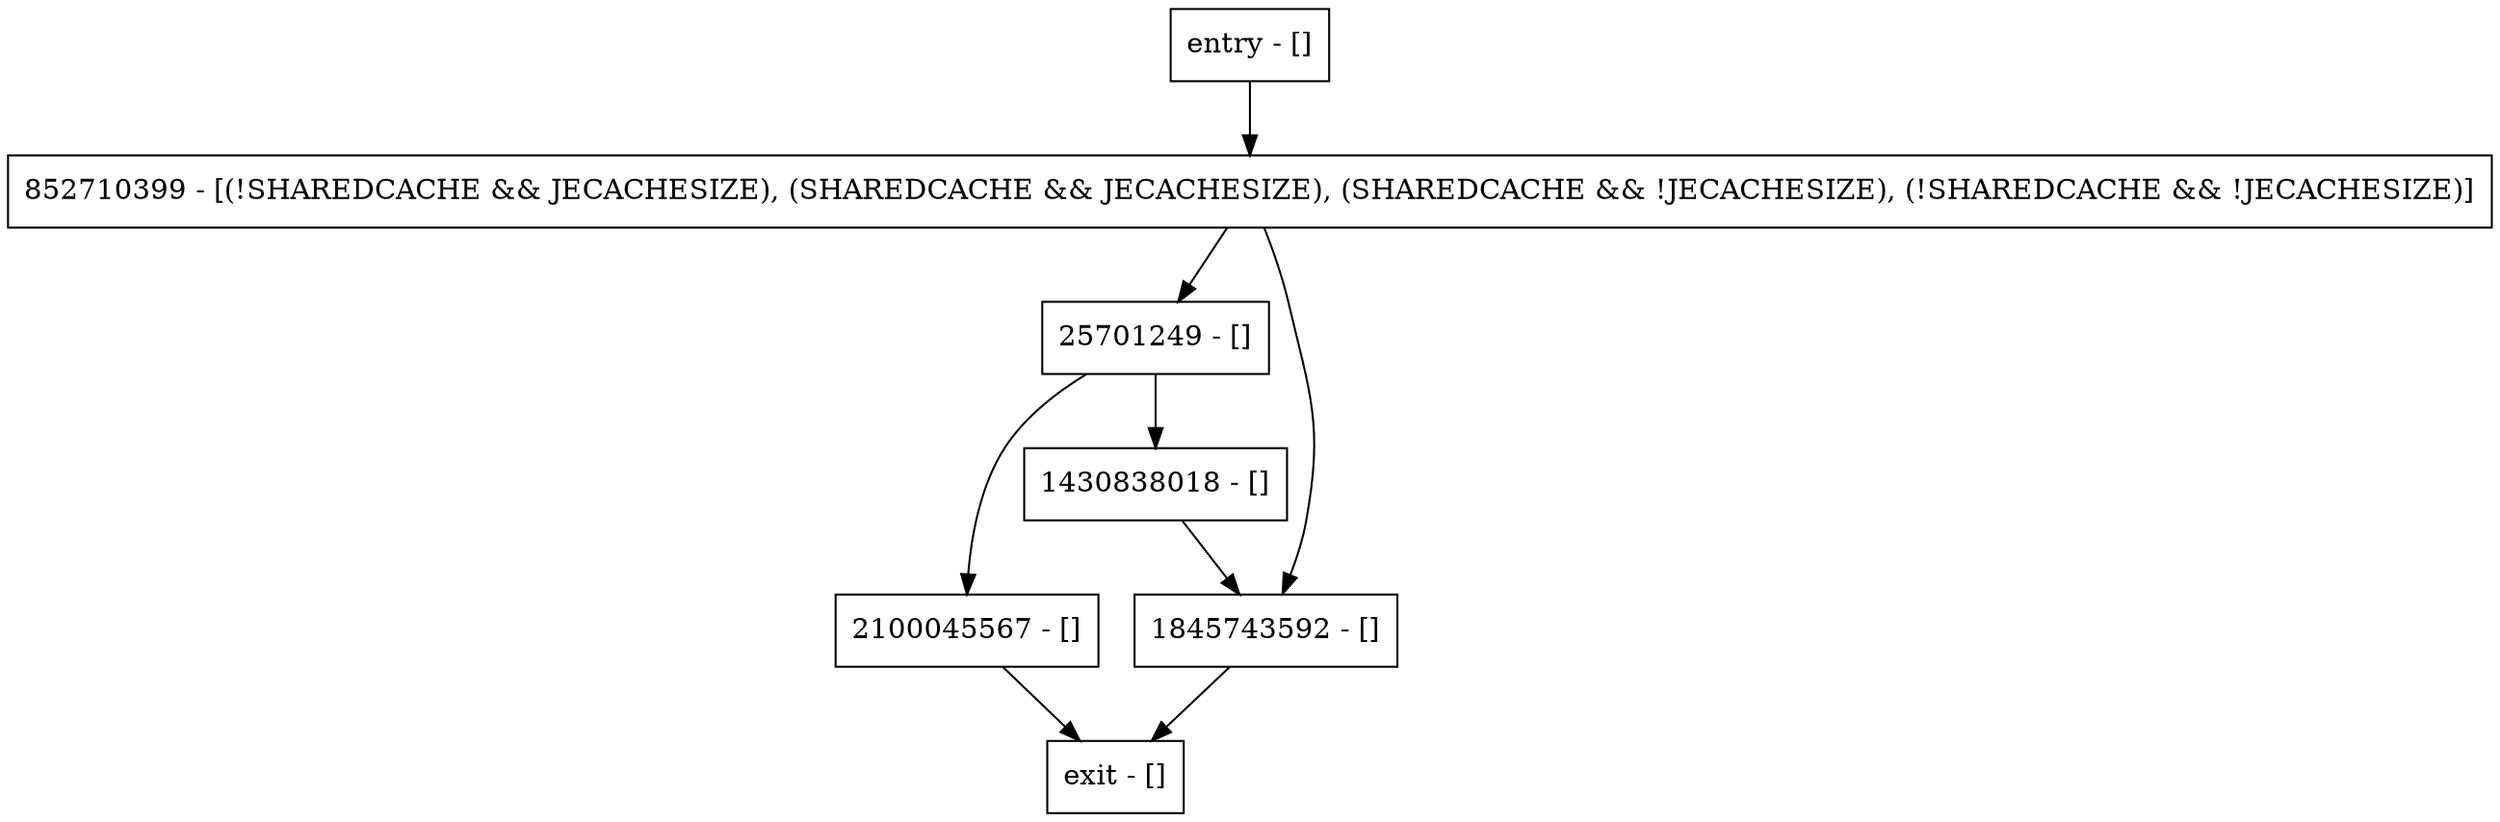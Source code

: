 digraph addToSharedCacheEnvs {
node [shape=record];
entry [label="entry - []"];
exit [label="exit - []"];
852710399 [label="852710399 - [(!SHAREDCACHE && JECACHESIZE), (SHAREDCACHE && JECACHESIZE), (SHAREDCACHE && !JECACHESIZE), (!SHAREDCACHE && !JECACHESIZE)]"];
2100045567 [label="2100045567 - []"];
25701249 [label="25701249 - []"];
1845743592 [label="1845743592 - []"];
1430838018 [label="1430838018 - []"];
entry;
exit;
entry -> 852710399;
852710399 -> 25701249;
852710399 -> 1845743592;
2100045567 -> exit;
25701249 -> 2100045567;
25701249 -> 1430838018;
1845743592 -> exit;
1430838018 -> 1845743592;
}
